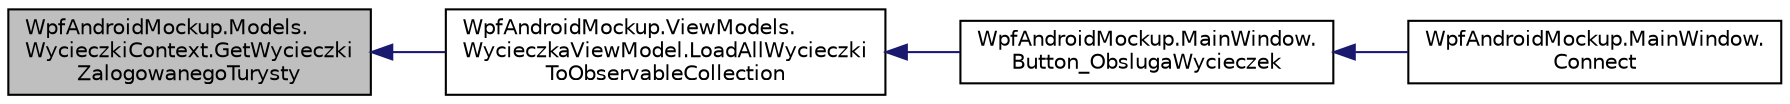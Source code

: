 digraph "WpfAndroidMockup.Models.WycieczkiContext.GetWycieczkiZalogowanegoTurysty"
{
 // INTERACTIVE_SVG=YES
  edge [fontname="Helvetica",fontsize="10",labelfontname="Helvetica",labelfontsize="10"];
  node [fontname="Helvetica",fontsize="10",shape=record];
  rankdir="LR";
  Node18 [label="WpfAndroidMockup.Models.\lWycieczkiContext.GetWycieczki\lZalogowanegoTurysty",height=0.2,width=0.4,color="black", fillcolor="grey75", style="filled", fontcolor="black"];
  Node18 -> Node19 [dir="back",color="midnightblue",fontsize="10",style="solid",fontname="Helvetica"];
  Node19 [label="WpfAndroidMockup.ViewModels.\lWycieczkaViewModel.LoadAllWycieczki\lToObservableCollection",height=0.2,width=0.4,color="black", fillcolor="white", style="filled",URL="$class_wpf_android_mockup_1_1_view_models_1_1_wycieczka_view_model.html#af32641c98b0bea34160e71f7b8d92ebf",tooltip="Przypisuje do listy wycieczek wszystkie wycieczki zalogowanego turysty "];
  Node19 -> Node20 [dir="back",color="midnightblue",fontsize="10",style="solid",fontname="Helvetica"];
  Node20 [label="WpfAndroidMockup.MainWindow.\lButton_ObslugaWycieczek",height=0.2,width=0.4,color="black", fillcolor="white", style="filled",URL="$class_wpf_android_mockup_1_1_main_window.html#a8acad6f48918fa5d645486c69ce01fb8",tooltip="Logika dla przycisku odpowiedzialnego za wywołanie przypadku użycia przeglądania wycieczek ..."];
  Node20 -> Node21 [dir="back",color="midnightblue",fontsize="10",style="solid",fontname="Helvetica"];
  Node21 [label="WpfAndroidMockup.MainWindow.\lConnect",height=0.2,width=0.4,color="black", fillcolor="white", style="filled",URL="$class_wpf_android_mockup_1_1_main_window.html#adcfba8fb3f0c36593aed929c6aefa4dd"];
}

